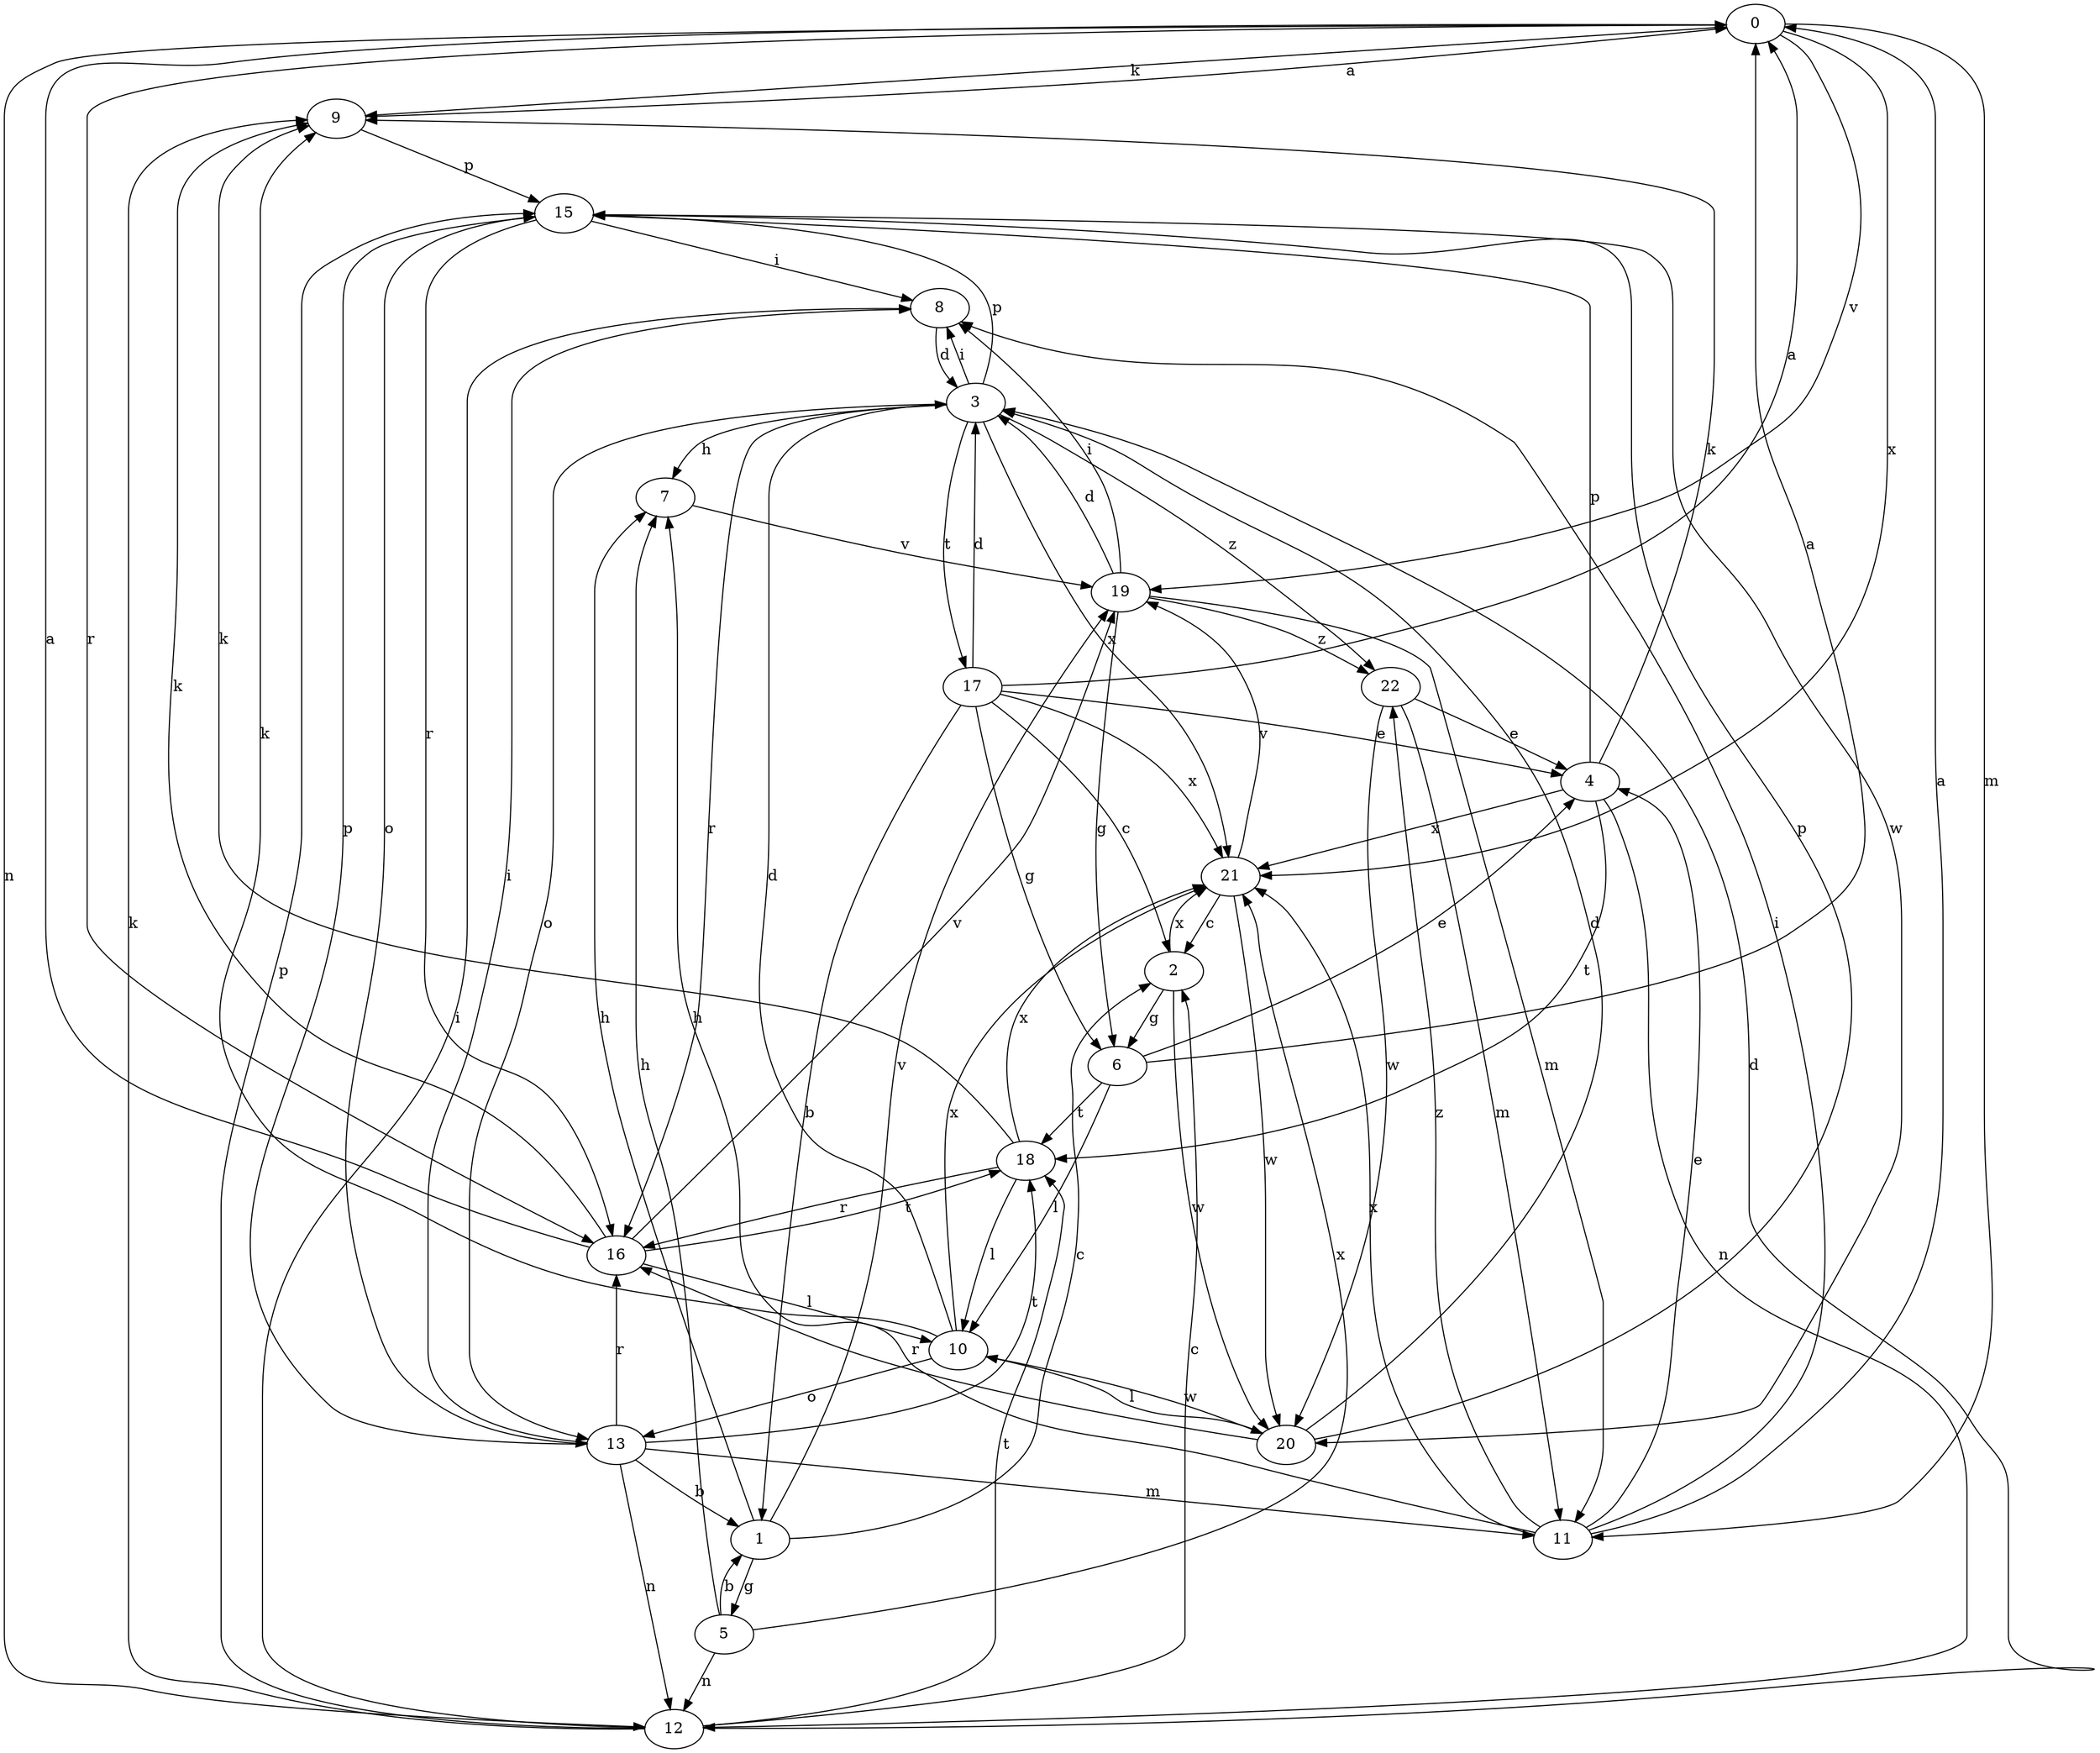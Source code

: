 strict digraph  {
0;
1;
2;
3;
4;
5;
6;
7;
8;
9;
10;
11;
12;
13;
15;
16;
17;
18;
19;
20;
21;
22;
0 -> 9  [label=k];
0 -> 11  [label=m];
0 -> 12  [label=n];
0 -> 16  [label=r];
0 -> 19  [label=v];
0 -> 21  [label=x];
1 -> 2  [label=c];
1 -> 5  [label=g];
1 -> 7  [label=h];
1 -> 19  [label=v];
2 -> 6  [label=g];
2 -> 20  [label=w];
2 -> 21  [label=x];
3 -> 7  [label=h];
3 -> 8  [label=i];
3 -> 13  [label=o];
3 -> 15  [label=p];
3 -> 16  [label=r];
3 -> 17  [label=t];
3 -> 21  [label=x];
3 -> 22  [label=z];
4 -> 9  [label=k];
4 -> 12  [label=n];
4 -> 15  [label=p];
4 -> 18  [label=t];
4 -> 21  [label=x];
5 -> 1  [label=b];
5 -> 7  [label=h];
5 -> 12  [label=n];
5 -> 21  [label=x];
6 -> 0  [label=a];
6 -> 4  [label=e];
6 -> 10  [label=l];
6 -> 18  [label=t];
7 -> 19  [label=v];
8 -> 3  [label=d];
9 -> 0  [label=a];
9 -> 15  [label=p];
10 -> 3  [label=d];
10 -> 9  [label=k];
10 -> 13  [label=o];
10 -> 20  [label=w];
10 -> 21  [label=x];
11 -> 0  [label=a];
11 -> 4  [label=e];
11 -> 7  [label=h];
11 -> 8  [label=i];
11 -> 21  [label=x];
11 -> 22  [label=z];
12 -> 2  [label=c];
12 -> 3  [label=d];
12 -> 8  [label=i];
12 -> 9  [label=k];
12 -> 15  [label=p];
12 -> 18  [label=t];
13 -> 1  [label=b];
13 -> 8  [label=i];
13 -> 11  [label=m];
13 -> 12  [label=n];
13 -> 15  [label=p];
13 -> 16  [label=r];
13 -> 18  [label=t];
15 -> 8  [label=i];
15 -> 13  [label=o];
15 -> 16  [label=r];
15 -> 20  [label=w];
16 -> 0  [label=a];
16 -> 9  [label=k];
16 -> 10  [label=l];
16 -> 18  [label=t];
16 -> 19  [label=v];
17 -> 0  [label=a];
17 -> 1  [label=b];
17 -> 2  [label=c];
17 -> 3  [label=d];
17 -> 4  [label=e];
17 -> 6  [label=g];
17 -> 21  [label=x];
18 -> 9  [label=k];
18 -> 10  [label=l];
18 -> 16  [label=r];
18 -> 21  [label=x];
19 -> 3  [label=d];
19 -> 6  [label=g];
19 -> 8  [label=i];
19 -> 11  [label=m];
19 -> 22  [label=z];
20 -> 3  [label=d];
20 -> 10  [label=l];
20 -> 15  [label=p];
20 -> 16  [label=r];
21 -> 2  [label=c];
21 -> 19  [label=v];
21 -> 20  [label=w];
22 -> 4  [label=e];
22 -> 11  [label=m];
22 -> 20  [label=w];
}
